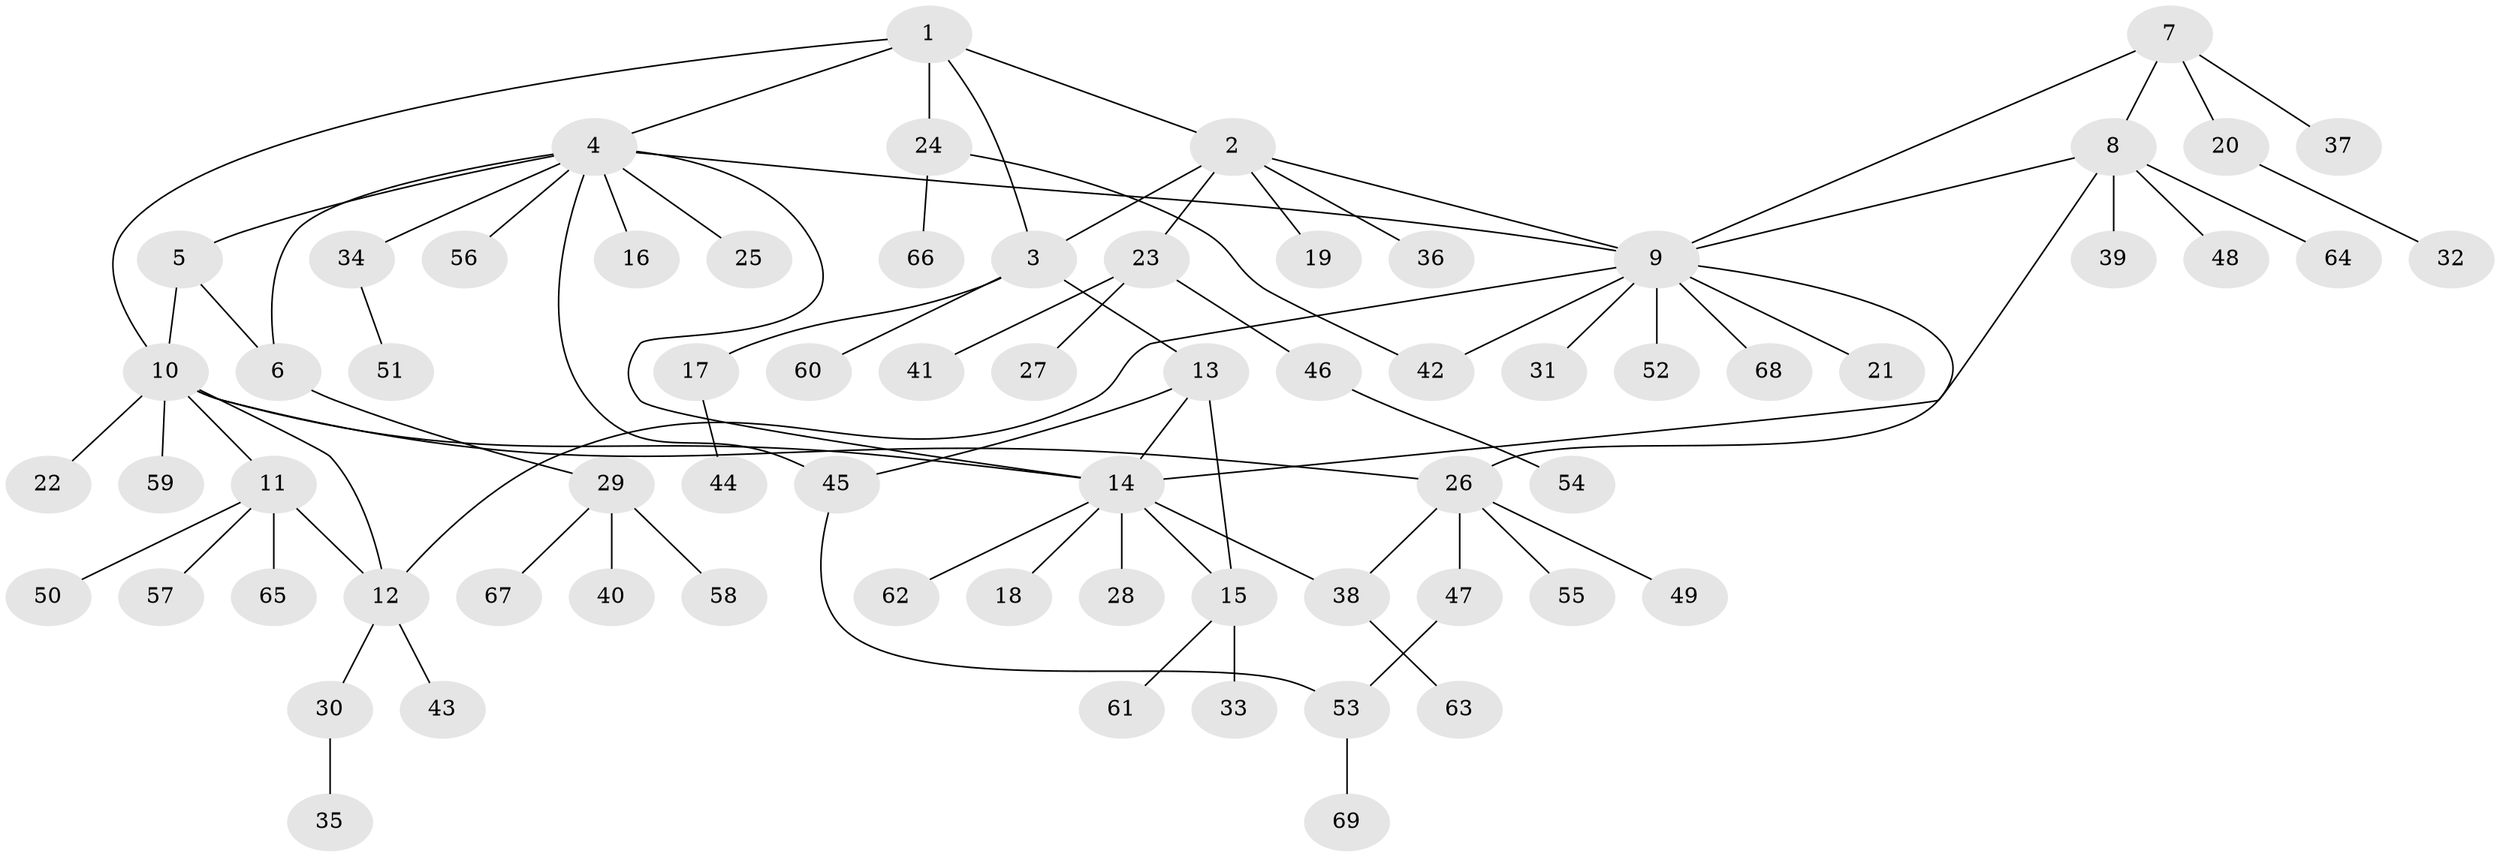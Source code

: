 // coarse degree distribution, {5: 0.07692307692307693, 7: 0.038461538461538464, 11: 0.019230769230769232, 3: 0.15384615384615385, 15: 0.019230769230769232, 4: 0.038461538461538464, 8: 0.019230769230769232, 1: 0.6153846153846154, 2: 0.019230769230769232}
// Generated by graph-tools (version 1.1) at 2025/42/03/06/25 10:42:08]
// undirected, 69 vertices, 84 edges
graph export_dot {
graph [start="1"]
  node [color=gray90,style=filled];
  1;
  2;
  3;
  4;
  5;
  6;
  7;
  8;
  9;
  10;
  11;
  12;
  13;
  14;
  15;
  16;
  17;
  18;
  19;
  20;
  21;
  22;
  23;
  24;
  25;
  26;
  27;
  28;
  29;
  30;
  31;
  32;
  33;
  34;
  35;
  36;
  37;
  38;
  39;
  40;
  41;
  42;
  43;
  44;
  45;
  46;
  47;
  48;
  49;
  50;
  51;
  52;
  53;
  54;
  55;
  56;
  57;
  58;
  59;
  60;
  61;
  62;
  63;
  64;
  65;
  66;
  67;
  68;
  69;
  1 -- 2;
  1 -- 3;
  1 -- 4;
  1 -- 10;
  1 -- 24;
  2 -- 3;
  2 -- 9;
  2 -- 19;
  2 -- 23;
  2 -- 36;
  3 -- 13;
  3 -- 17;
  3 -- 60;
  4 -- 5;
  4 -- 6;
  4 -- 9;
  4 -- 14;
  4 -- 16;
  4 -- 25;
  4 -- 34;
  4 -- 45;
  4 -- 56;
  5 -- 6;
  5 -- 10;
  6 -- 29;
  7 -- 8;
  7 -- 9;
  7 -- 20;
  7 -- 37;
  8 -- 9;
  8 -- 14;
  8 -- 39;
  8 -- 48;
  8 -- 64;
  9 -- 12;
  9 -- 21;
  9 -- 26;
  9 -- 31;
  9 -- 42;
  9 -- 52;
  9 -- 68;
  10 -- 11;
  10 -- 12;
  10 -- 14;
  10 -- 22;
  10 -- 26;
  10 -- 59;
  11 -- 12;
  11 -- 50;
  11 -- 57;
  11 -- 65;
  12 -- 30;
  12 -- 43;
  13 -- 14;
  13 -- 15;
  13 -- 45;
  14 -- 15;
  14 -- 18;
  14 -- 28;
  14 -- 38;
  14 -- 62;
  15 -- 33;
  15 -- 61;
  17 -- 44;
  20 -- 32;
  23 -- 27;
  23 -- 41;
  23 -- 46;
  24 -- 42;
  24 -- 66;
  26 -- 38;
  26 -- 47;
  26 -- 49;
  26 -- 55;
  29 -- 40;
  29 -- 58;
  29 -- 67;
  30 -- 35;
  34 -- 51;
  38 -- 63;
  45 -- 53;
  46 -- 54;
  47 -- 53;
  53 -- 69;
}
